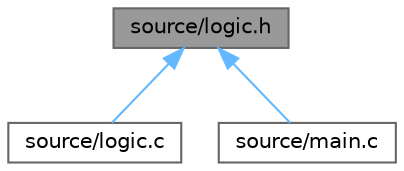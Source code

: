 digraph "source/logic.h"
{
 // LATEX_PDF_SIZE
  bgcolor="transparent";
  edge [fontname=Helvetica,fontsize=10,labelfontname=Helvetica,labelfontsize=10];
  node [fontname=Helvetica,fontsize=10,shape=box,height=0.2,width=0.4];
  Node1 [id="Node000001",label="source/logic.h",height=0.2,width=0.4,color="gray40", fillcolor="grey60", style="filled", fontcolor="black",tooltip="Contains the function needed to sort the order for a floor once a button for that floor is pressed."];
  Node1 -> Node2 [id="edge3_Node000001_Node000002",dir="back",color="steelblue1",style="solid",tooltip=" "];
  Node2 [id="Node000002",label="source/logic.c",height=0.2,width=0.4,color="grey40", fillcolor="white", style="filled",URL="$logic_8c_source.html",tooltip=" "];
  Node1 -> Node3 [id="edge4_Node000001_Node000003",dir="back",color="steelblue1",style="solid",tooltip=" "];
  Node3 [id="Node000003",label="source/main.c",height=0.2,width=0.4,color="grey40", fillcolor="white", style="filled",URL="$main_8c_source.html",tooltip=" "];
}

